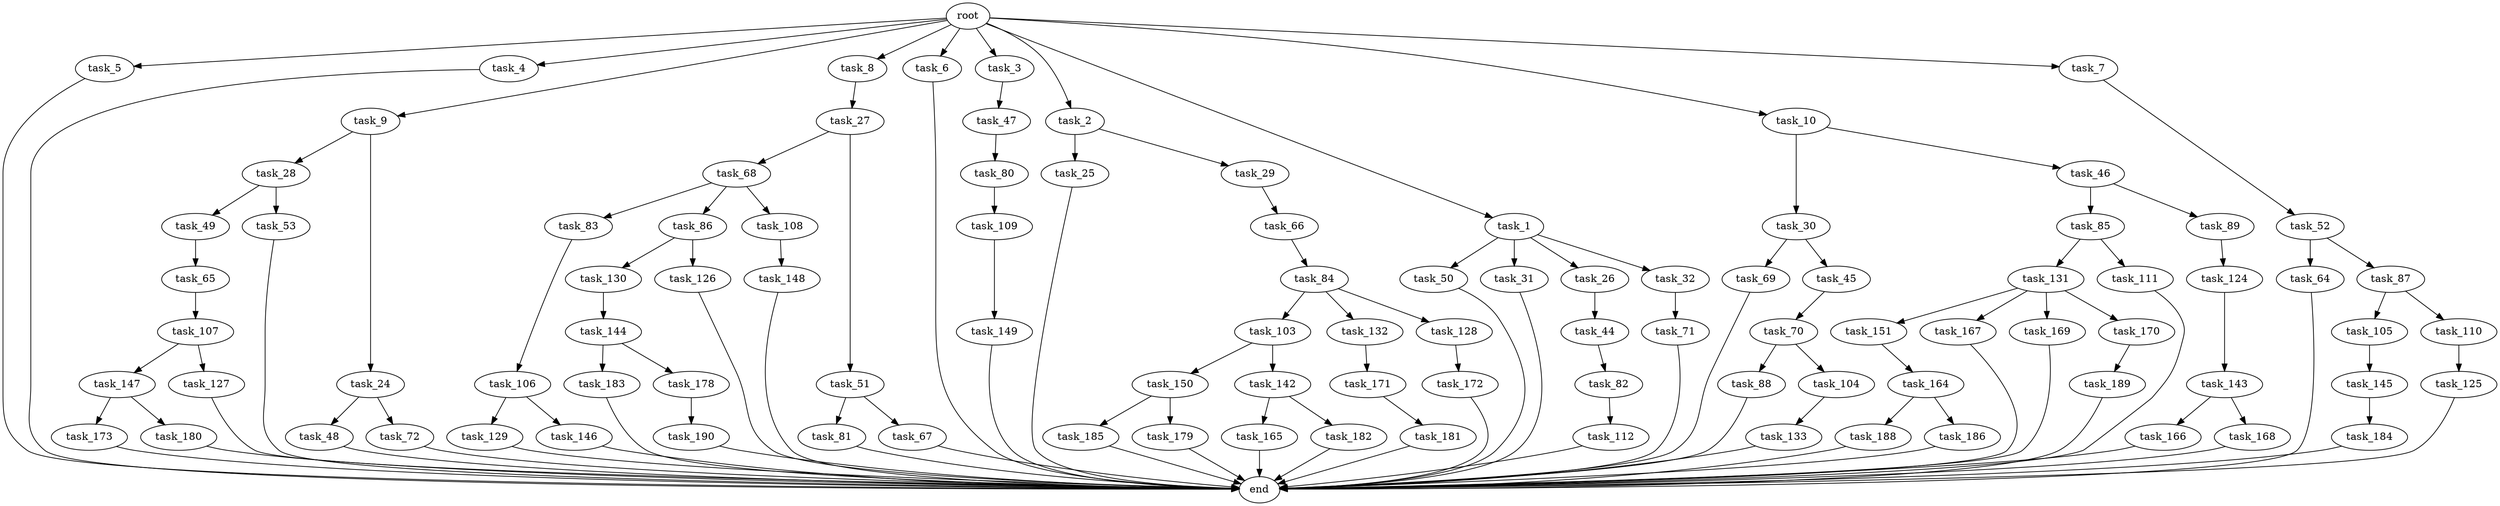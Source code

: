digraph G {
  task_129 [size="6957847019.520000"];
  task_27 [size="6957847019.520000"];
  task_149 [size="1374389534.720000"];
  task_68 [size="8589934592.000000"];
  task_50 [size="773094113.280000"];
  task_181 [size="773094113.280000"];
  task_83 [size="8589934592.000000"];
  task_185 [size="343597383.680000"];
  task_66 [size="5497558138.880000"];
  task_5 [size="10.240000"];
  task_4 [size="10.240000"];
  task_151 [size="1374389534.720000"];
  task_112 [size="343597383.680000"];
  task_81 [size="1374389534.720000"];
  task_147 [size="2147483648.000000"];
  task_31 [size="773094113.280000"];
  task_143 [size="343597383.680000"];
  task_26 [size="773094113.280000"];
  task_64 [size="8589934592.000000"];
  task_103 [size="773094113.280000"];
  task_190 [size="343597383.680000"];
  task_51 [size="8589934592.000000"];
  task_28 [size="5497558138.880000"];
  task_88 [size="2147483648.000000"];
  task_82 [size="4209067950.080000"];
  task_9 [size="10.240000"];
  task_44 [size="2147483648.000000"];
  task_132 [size="773094113.280000"];
  task_150 [size="3092376453.120000"];
  task_142 [size="3092376453.120000"];
  task_183 [size="3092376453.120000"];
  task_8 [size="10.240000"];
  task_69 [size="773094113.280000"];
  task_86 [size="8589934592.000000"];
  task_167 [size="1374389534.720000"];
  task_179 [size="343597383.680000"];
  task_80 [size="4209067950.080000"];
  task_166 [size="2147483648.000000"];
  task_133 [size="4209067950.080000"];
  task_105 [size="3092376453.120000"];
  task_188 [size="343597383.680000"];
  task_52 [size="8589934592.000000"];
  task_24 [size="5497558138.880000"];
  task_85 [size="773094113.280000"];
  task_131 [size="773094113.280000"];
  task_168 [size="2147483648.000000"];
  task_186 [size="343597383.680000"];
  task_104 [size="2147483648.000000"];
  task_106 [size="773094113.280000"];
  task_6 [size="10.240000"];
  task_173 [size="8589934592.000000"];
  task_3 [size="10.240000"];
  task_111 [size="773094113.280000"];
  task_125 [size="4209067950.080000"];
  end [size="0.000000"];
  task_144 [size="4209067950.080000"];
  task_70 [size="4209067950.080000"];
  task_148 [size="343597383.680000"];
  task_169 [size="1374389534.720000"];
  task_71 [size="3092376453.120000"];
  task_84 [size="773094113.280000"];
  task_170 [size="1374389534.720000"];
  task_107 [size="1374389534.720000"];
  task_165 [size="6957847019.520000"];
  task_30 [size="6957847019.520000"];
  task_48 [size="773094113.280000"];
  task_45 [size="773094113.280000"];
  task_46 [size="6957847019.520000"];
  task_124 [size="2147483648.000000"];
  task_32 [size="773094113.280000"];
  task_145 [size="4209067950.080000"];
  task_2 [size="10.240000"];
  task_1 [size="10.240000"];
  task_25 [size="5497558138.880000"];
  task_72 [size="773094113.280000"];
  task_171 [size="773094113.280000"];
  task_146 [size="6957847019.520000"];
  task_130 [size="3092376453.120000"];
  task_29 [size="5497558138.880000"];
  task_172 [size="8589934592.000000"];
  task_87 [size="8589934592.000000"];
  task_109 [size="6957847019.520000"];
  task_184 [size="4209067950.080000"];
  task_178 [size="3092376453.120000"];
  task_126 [size="3092376453.120000"];
  task_164 [size="773094113.280000"];
  task_49 [size="343597383.680000"];
  task_10 [size="10.240000"];
  task_65 [size="2147483648.000000"];
  task_67 [size="1374389534.720000"];
  task_7 [size="10.240000"];
  task_127 [size="2147483648.000000"];
  task_189 [size="6957847019.520000"];
  task_128 [size="773094113.280000"];
  task_110 [size="3092376453.120000"];
  root [size="0.000000"];
  task_47 [size="4209067950.080000"];
  task_180 [size="8589934592.000000"];
  task_89 [size="773094113.280000"];
  task_182 [size="6957847019.520000"];
  task_108 [size="8589934592.000000"];
  task_53 [size="343597383.680000"];

  task_129 -> end [size="1.000000"];
  task_27 -> task_51 [size="838860800.000000"];
  task_27 -> task_68 [size="838860800.000000"];
  task_149 -> end [size="1.000000"];
  task_68 -> task_83 [size="838860800.000000"];
  task_68 -> task_108 [size="838860800.000000"];
  task_68 -> task_86 [size="838860800.000000"];
  task_50 -> end [size="1.000000"];
  task_181 -> end [size="1.000000"];
  task_83 -> task_106 [size="75497472.000000"];
  task_185 -> end [size="1.000000"];
  task_66 -> task_84 [size="75497472.000000"];
  task_5 -> end [size="1.000000"];
  task_4 -> end [size="1.000000"];
  task_151 -> task_164 [size="75497472.000000"];
  task_112 -> end [size="1.000000"];
  task_81 -> end [size="1.000000"];
  task_147 -> task_180 [size="838860800.000000"];
  task_147 -> task_173 [size="838860800.000000"];
  task_31 -> end [size="1.000000"];
  task_143 -> task_168 [size="209715200.000000"];
  task_143 -> task_166 [size="209715200.000000"];
  task_26 -> task_44 [size="209715200.000000"];
  task_64 -> end [size="1.000000"];
  task_103 -> task_142 [size="301989888.000000"];
  task_103 -> task_150 [size="301989888.000000"];
  task_190 -> end [size="1.000000"];
  task_51 -> task_81 [size="134217728.000000"];
  task_51 -> task_67 [size="134217728.000000"];
  task_28 -> task_49 [size="33554432.000000"];
  task_28 -> task_53 [size="33554432.000000"];
  task_88 -> end [size="1.000000"];
  task_82 -> task_112 [size="33554432.000000"];
  task_9 -> task_24 [size="536870912.000000"];
  task_9 -> task_28 [size="536870912.000000"];
  task_44 -> task_82 [size="411041792.000000"];
  task_132 -> task_171 [size="75497472.000000"];
  task_150 -> task_179 [size="33554432.000000"];
  task_150 -> task_185 [size="33554432.000000"];
  task_142 -> task_182 [size="679477248.000000"];
  task_142 -> task_165 [size="679477248.000000"];
  task_183 -> end [size="1.000000"];
  task_8 -> task_27 [size="679477248.000000"];
  task_69 -> end [size="1.000000"];
  task_86 -> task_130 [size="301989888.000000"];
  task_86 -> task_126 [size="301989888.000000"];
  task_167 -> end [size="1.000000"];
  task_179 -> end [size="1.000000"];
  task_80 -> task_109 [size="679477248.000000"];
  task_166 -> end [size="1.000000"];
  task_133 -> end [size="1.000000"];
  task_105 -> task_145 [size="411041792.000000"];
  task_188 -> end [size="1.000000"];
  task_52 -> task_64 [size="838860800.000000"];
  task_52 -> task_87 [size="838860800.000000"];
  task_24 -> task_72 [size="75497472.000000"];
  task_24 -> task_48 [size="75497472.000000"];
  task_85 -> task_111 [size="75497472.000000"];
  task_85 -> task_131 [size="75497472.000000"];
  task_131 -> task_170 [size="134217728.000000"];
  task_131 -> task_167 [size="134217728.000000"];
  task_131 -> task_169 [size="134217728.000000"];
  task_131 -> task_151 [size="134217728.000000"];
  task_168 -> end [size="1.000000"];
  task_186 -> end [size="1.000000"];
  task_104 -> task_133 [size="411041792.000000"];
  task_106 -> task_146 [size="679477248.000000"];
  task_106 -> task_129 [size="679477248.000000"];
  task_6 -> end [size="1.000000"];
  task_173 -> end [size="1.000000"];
  task_3 -> task_47 [size="411041792.000000"];
  task_111 -> end [size="1.000000"];
  task_125 -> end [size="1.000000"];
  task_144 -> task_183 [size="301989888.000000"];
  task_144 -> task_178 [size="301989888.000000"];
  task_70 -> task_104 [size="209715200.000000"];
  task_70 -> task_88 [size="209715200.000000"];
  task_148 -> end [size="1.000000"];
  task_169 -> end [size="1.000000"];
  task_71 -> end [size="1.000000"];
  task_84 -> task_132 [size="75497472.000000"];
  task_84 -> task_128 [size="75497472.000000"];
  task_84 -> task_103 [size="75497472.000000"];
  task_170 -> task_189 [size="679477248.000000"];
  task_107 -> task_127 [size="209715200.000000"];
  task_107 -> task_147 [size="209715200.000000"];
  task_165 -> end [size="1.000000"];
  task_30 -> task_45 [size="75497472.000000"];
  task_30 -> task_69 [size="75497472.000000"];
  task_48 -> end [size="1.000000"];
  task_45 -> task_70 [size="411041792.000000"];
  task_46 -> task_85 [size="75497472.000000"];
  task_46 -> task_89 [size="75497472.000000"];
  task_124 -> task_143 [size="33554432.000000"];
  task_32 -> task_71 [size="301989888.000000"];
  task_145 -> task_184 [size="411041792.000000"];
  task_2 -> task_25 [size="536870912.000000"];
  task_2 -> task_29 [size="536870912.000000"];
  task_1 -> task_31 [size="75497472.000000"];
  task_1 -> task_50 [size="75497472.000000"];
  task_1 -> task_26 [size="75497472.000000"];
  task_1 -> task_32 [size="75497472.000000"];
  task_25 -> end [size="1.000000"];
  task_72 -> end [size="1.000000"];
  task_171 -> task_181 [size="75497472.000000"];
  task_146 -> end [size="1.000000"];
  task_130 -> task_144 [size="411041792.000000"];
  task_29 -> task_66 [size="536870912.000000"];
  task_172 -> end [size="1.000000"];
  task_87 -> task_110 [size="301989888.000000"];
  task_87 -> task_105 [size="301989888.000000"];
  task_109 -> task_149 [size="134217728.000000"];
  task_184 -> end [size="1.000000"];
  task_178 -> task_190 [size="33554432.000000"];
  task_126 -> end [size="1.000000"];
  task_164 -> task_188 [size="33554432.000000"];
  task_164 -> task_186 [size="33554432.000000"];
  task_49 -> task_65 [size="209715200.000000"];
  task_10 -> task_30 [size="679477248.000000"];
  task_10 -> task_46 [size="679477248.000000"];
  task_65 -> task_107 [size="134217728.000000"];
  task_67 -> end [size="1.000000"];
  task_7 -> task_52 [size="838860800.000000"];
  task_127 -> end [size="1.000000"];
  task_189 -> end [size="1.000000"];
  task_128 -> task_172 [size="838860800.000000"];
  task_110 -> task_125 [size="411041792.000000"];
  root -> task_8 [size="1.000000"];
  root -> task_10 [size="1.000000"];
  root -> task_2 [size="1.000000"];
  root -> task_5 [size="1.000000"];
  root -> task_4 [size="1.000000"];
  root -> task_9 [size="1.000000"];
  root -> task_1 [size="1.000000"];
  root -> task_7 [size="1.000000"];
  root -> task_6 [size="1.000000"];
  root -> task_3 [size="1.000000"];
  task_47 -> task_80 [size="411041792.000000"];
  task_180 -> end [size="1.000000"];
  task_89 -> task_124 [size="209715200.000000"];
  task_182 -> end [size="1.000000"];
  task_108 -> task_148 [size="33554432.000000"];
  task_53 -> end [size="1.000000"];
}
